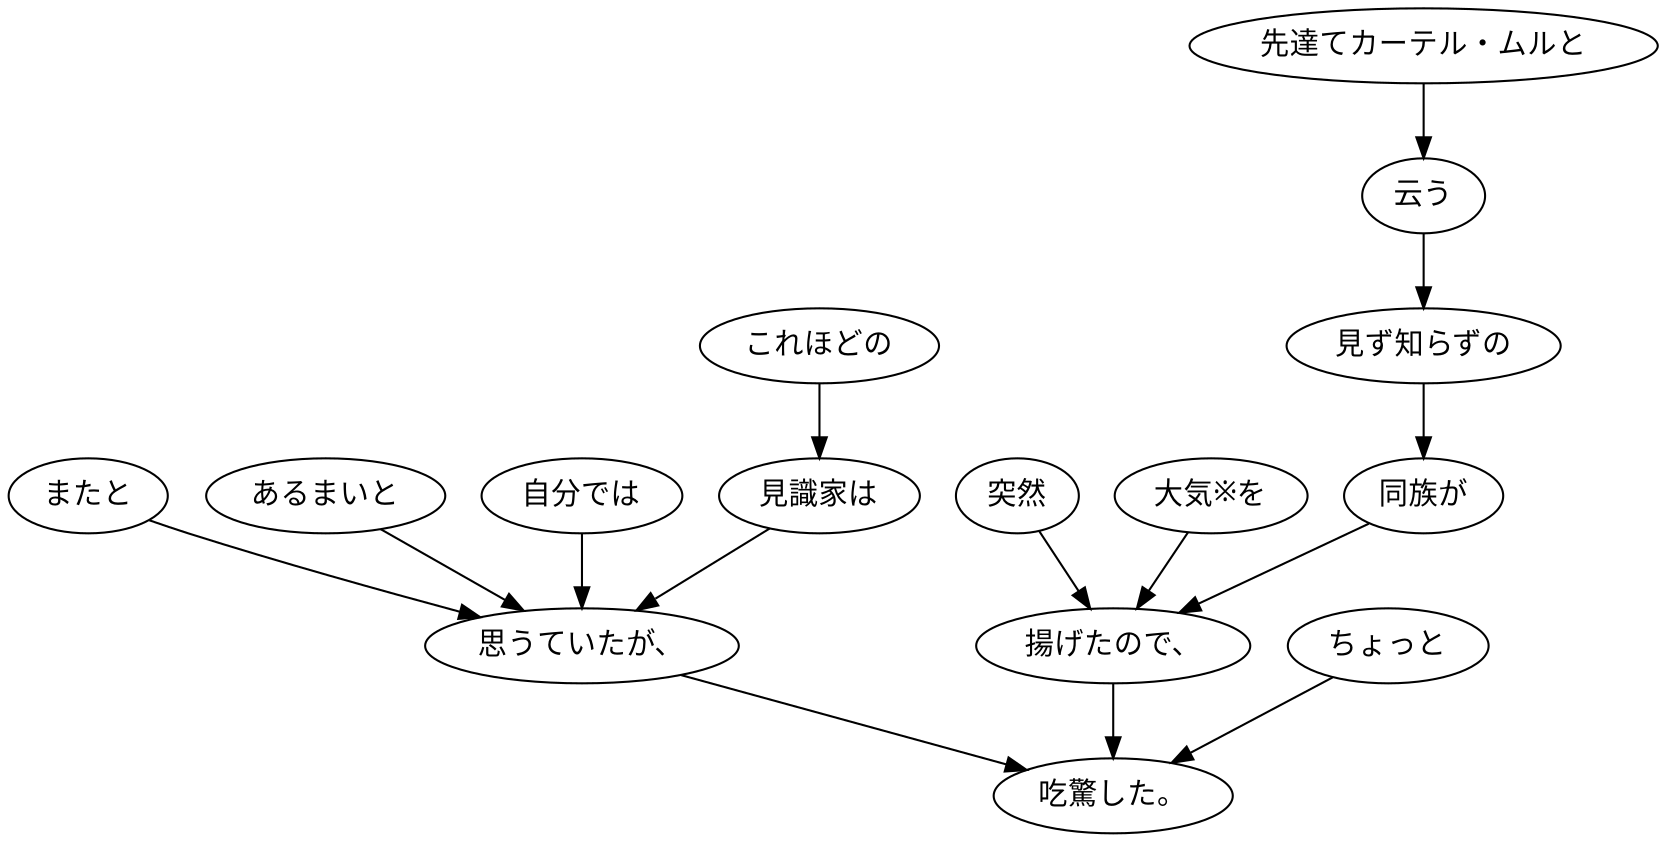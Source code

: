 digraph graph9107 {
	node0 [label="自分では"];
	node1 [label="これほどの"];
	node2 [label="見識家は"];
	node3 [label="またと"];
	node4 [label="あるまいと"];
	node5 [label="思うていたが、"];
	node6 [label="先達てカーテル・ムルと"];
	node7 [label="云う"];
	node8 [label="見ず知らずの"];
	node9 [label="同族が"];
	node10 [label="突然"];
	node11 [label="大気※を"];
	node12 [label="揚げたので、"];
	node13 [label="ちょっと"];
	node14 [label="吃驚した。"];
	node0 -> node5;
	node1 -> node2;
	node2 -> node5;
	node3 -> node5;
	node4 -> node5;
	node5 -> node14;
	node6 -> node7;
	node7 -> node8;
	node8 -> node9;
	node9 -> node12;
	node10 -> node12;
	node11 -> node12;
	node12 -> node14;
	node13 -> node14;
}
